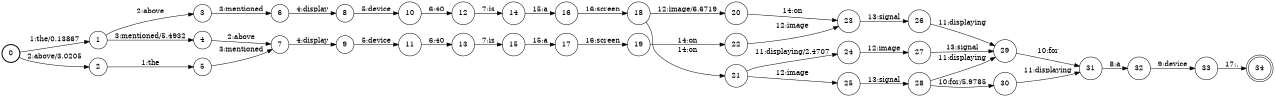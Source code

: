 digraph FST {
rankdir = LR;
size = "8.5,11";
label = "";
center = 1;
orientation = Portrait;
ranksep = "0.4";
nodesep = "0.25";
0 [label = "0", shape = circle, style = bold, fontsize = 14]
	0 -> 1 [label = "1:the/0.13867", fontsize = 14];
	0 -> 2 [label = "2:above/3.0205", fontsize = 14];
1 [label = "1", shape = circle, style = solid, fontsize = 14]
	1 -> 3 [label = "2:above", fontsize = 14];
	1 -> 4 [label = "3:mentioned/5.4932", fontsize = 14];
2 [label = "2", shape = circle, style = solid, fontsize = 14]
	2 -> 5 [label = "1:the", fontsize = 14];
3 [label = "3", shape = circle, style = solid, fontsize = 14]
	3 -> 6 [label = "3:mentioned", fontsize = 14];
4 [label = "4", shape = circle, style = solid, fontsize = 14]
	4 -> 7 [label = "2:above", fontsize = 14];
5 [label = "5", shape = circle, style = solid, fontsize = 14]
	5 -> 7 [label = "3:mentioned", fontsize = 14];
6 [label = "6", shape = circle, style = solid, fontsize = 14]
	6 -> 8 [label = "4:display", fontsize = 14];
7 [label = "7", shape = circle, style = solid, fontsize = 14]
	7 -> 9 [label = "4:display", fontsize = 14];
8 [label = "8", shape = circle, style = solid, fontsize = 14]
	8 -> 10 [label = "5:device", fontsize = 14];
9 [label = "9", shape = circle, style = solid, fontsize = 14]
	9 -> 11 [label = "5:device", fontsize = 14];
10 [label = "10", shape = circle, style = solid, fontsize = 14]
	10 -> 12 [label = "6:40", fontsize = 14];
11 [label = "11", shape = circle, style = solid, fontsize = 14]
	11 -> 13 [label = "6:40", fontsize = 14];
12 [label = "12", shape = circle, style = solid, fontsize = 14]
	12 -> 14 [label = "7:is", fontsize = 14];
13 [label = "13", shape = circle, style = solid, fontsize = 14]
	13 -> 15 [label = "7:is", fontsize = 14];
14 [label = "14", shape = circle, style = solid, fontsize = 14]
	14 -> 16 [label = "15:a", fontsize = 14];
15 [label = "15", shape = circle, style = solid, fontsize = 14]
	15 -> 17 [label = "15:a", fontsize = 14];
16 [label = "16", shape = circle, style = solid, fontsize = 14]
	16 -> 18 [label = "16:screen", fontsize = 14];
17 [label = "17", shape = circle, style = solid, fontsize = 14]
	17 -> 19 [label = "16:screen", fontsize = 14];
18 [label = "18", shape = circle, style = solid, fontsize = 14]
	18 -> 20 [label = "12:image/6.6719", fontsize = 14];
	18 -> 21 [label = "14:on", fontsize = 14];
19 [label = "19", shape = circle, style = solid, fontsize = 14]
	19 -> 22 [label = "14:on", fontsize = 14];
20 [label = "20", shape = circle, style = solid, fontsize = 14]
	20 -> 23 [label = "14:on", fontsize = 14];
21 [label = "21", shape = circle, style = solid, fontsize = 14]
	21 -> 24 [label = "11:displaying/2.4707", fontsize = 14];
	21 -> 25 [label = "12:image", fontsize = 14];
22 [label = "22", shape = circle, style = solid, fontsize = 14]
	22 -> 23 [label = "12:image", fontsize = 14];
23 [label = "23", shape = circle, style = solid, fontsize = 14]
	23 -> 26 [label = "13:signal", fontsize = 14];
24 [label = "24", shape = circle, style = solid, fontsize = 14]
	24 -> 27 [label = "12:image", fontsize = 14];
25 [label = "25", shape = circle, style = solid, fontsize = 14]
	25 -> 28 [label = "13:signal", fontsize = 14];
26 [label = "26", shape = circle, style = solid, fontsize = 14]
	26 -> 29 [label = "11:displaying", fontsize = 14];
27 [label = "27", shape = circle, style = solid, fontsize = 14]
	27 -> 29 [label = "13:signal", fontsize = 14];
28 [label = "28", shape = circle, style = solid, fontsize = 14]
	28 -> 30 [label = "10:for/5.9785", fontsize = 14];
	28 -> 29 [label = "11:displaying", fontsize = 14];
29 [label = "29", shape = circle, style = solid, fontsize = 14]
	29 -> 31 [label = "10:for", fontsize = 14];
30 [label = "30", shape = circle, style = solid, fontsize = 14]
	30 -> 31 [label = "11:displaying", fontsize = 14];
31 [label = "31", shape = circle, style = solid, fontsize = 14]
	31 -> 32 [label = "8:a", fontsize = 14];
32 [label = "32", shape = circle, style = solid, fontsize = 14]
	32 -> 33 [label = "9:device", fontsize = 14];
33 [label = "33", shape = circle, style = solid, fontsize = 14]
	33 -> 34 [label = "17:.", fontsize = 14];
34 [label = "34", shape = doublecircle, style = solid, fontsize = 14]
}
